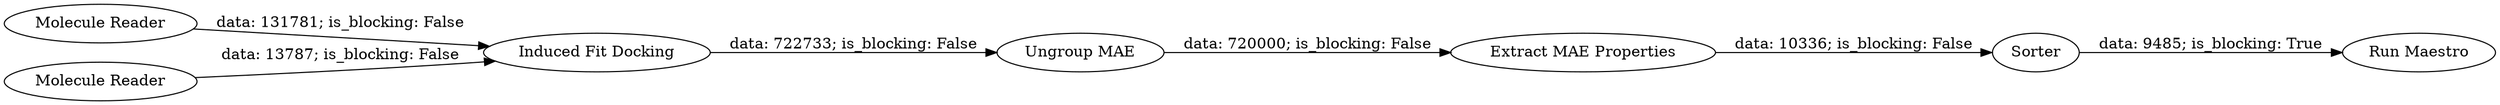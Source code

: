 digraph {
	"-8439585006837486676_154" [label="Induced Fit Docking"]
	"-8439585006837486676_110" [label="Extract MAE Properties"]
	"-8439585006837486676_128" [label="Run Maestro"]
	"-8439585006837486676_152" [label="Molecule Reader"]
	"-8439585006837486676_151" [label="Molecule Reader"]
	"-8439585006837486676_150" [label=Sorter]
	"-8439585006837486676_155" [label="Ungroup MAE"]
	"-8439585006837486676_155" -> "-8439585006837486676_110" [label="data: 720000; is_blocking: False"]
	"-8439585006837486676_151" -> "-8439585006837486676_154" [label="data: 13787; is_blocking: False"]
	"-8439585006837486676_154" -> "-8439585006837486676_155" [label="data: 722733; is_blocking: False"]
	"-8439585006837486676_110" -> "-8439585006837486676_150" [label="data: 10336; is_blocking: False"]
	"-8439585006837486676_150" -> "-8439585006837486676_128" [label="data: 9485; is_blocking: True"]
	"-8439585006837486676_152" -> "-8439585006837486676_154" [label="data: 131781; is_blocking: False"]
	rankdir=LR
}
